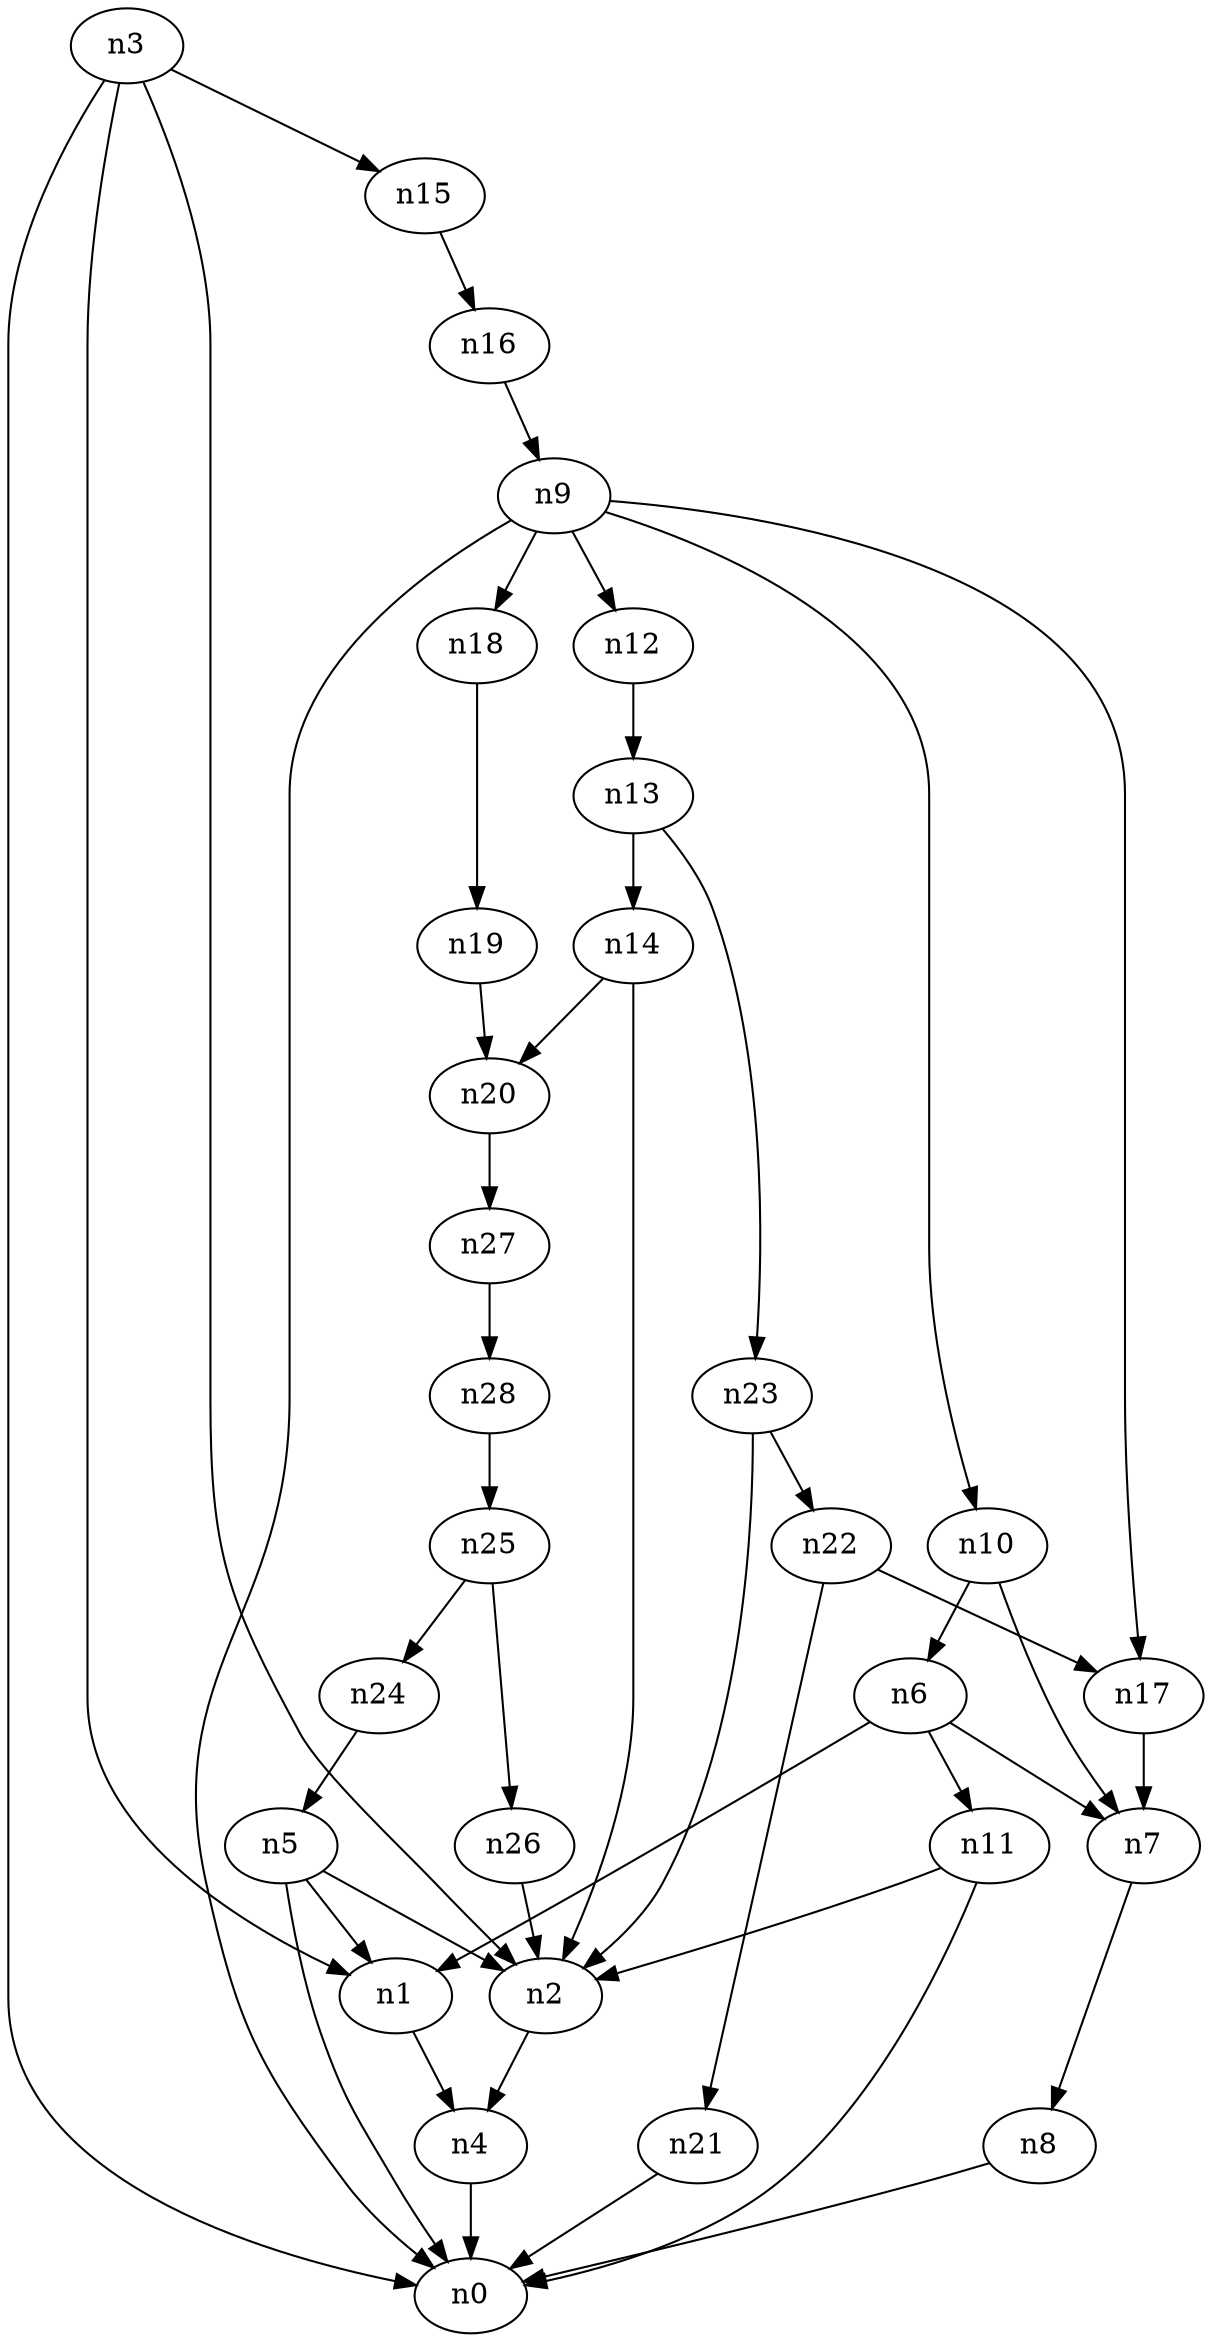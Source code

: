 digraph G {
	n1 -> n4	 [_graphml_id=e4];
	n2 -> n4	 [_graphml_id=e7];
	n3 -> n0	 [_graphml_id=e0];
	n3 -> n1	 [_graphml_id=e3];
	n3 -> n2	 [_graphml_id=e6];
	n3 -> n15	 [_graphml_id=e23];
	n4 -> n0	 [_graphml_id=e1];
	n5 -> n0	 [_graphml_id=e2];
	n5 -> n1	 [_graphml_id=e5];
	n5 -> n2	 [_graphml_id=e8];
	n6 -> n1	 [_graphml_id=e9];
	n6 -> n7	 [_graphml_id=e10];
	n6 -> n11	 [_graphml_id=e16];
	n7 -> n8	 [_graphml_id=e11];
	n8 -> n0	 [_graphml_id=e12];
	n9 -> n0	 [_graphml_id=e13];
	n9 -> n10	 [_graphml_id=e14];
	n9 -> n12	 [_graphml_id=e19];
	n9 -> n17	 [_graphml_id=e26];
	n9 -> n18	 [_graphml_id=e29];
	n10 -> n6	 [_graphml_id=e15];
	n10 -> n7	 [_graphml_id=e18];
	n11 -> n0	 [_graphml_id=e17];
	n11 -> n2	 [_graphml_id=e28];
	n12 -> n13	 [_graphml_id=e20];
	n13 -> n14	 [_graphml_id=e21];
	n13 -> n23	 [_graphml_id=e36];
	n14 -> n2	 [_graphml_id=e22];
	n14 -> n20	 [_graphml_id=e32];
	n15 -> n16	 [_graphml_id=e24];
	n16 -> n9	 [_graphml_id=e25];
	n17 -> n7	 [_graphml_id=e27];
	n18 -> n19	 [_graphml_id=e30];
	n19 -> n20	 [_graphml_id=e31];
	n20 -> n27	 [_graphml_id=e43];
	n21 -> n0	 [_graphml_id=e33];
	n22 -> n17	 [_graphml_id=e35];
	n22 -> n21	 [_graphml_id=e34];
	n23 -> n2	 [_graphml_id=e37];
	n23 -> n22	 [_graphml_id=e38];
	n24 -> n5	 [_graphml_id=e39];
	n25 -> n24	 [_graphml_id=e40];
	n25 -> n26	 [_graphml_id=e41];
	n26 -> n2	 [_graphml_id=e42];
	n27 -> n28	 [_graphml_id=e44];
	n28 -> n25	 [_graphml_id=e45];
}
